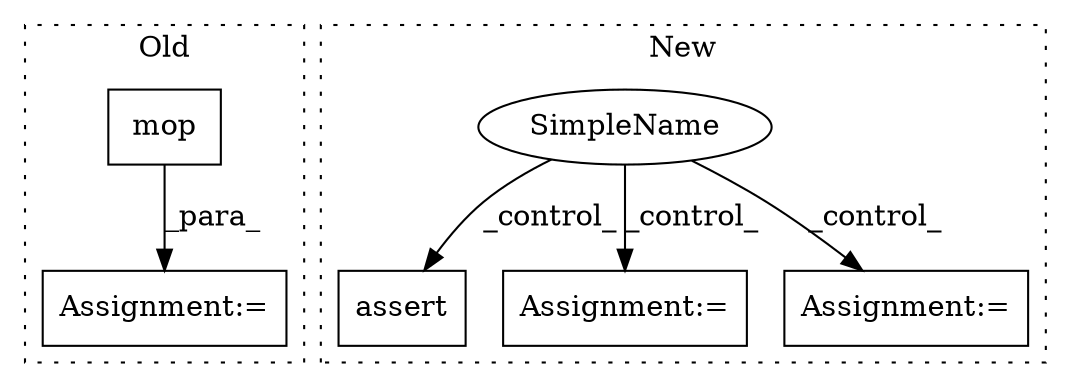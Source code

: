 digraph G {
subgraph cluster0 {
1 [label="mop" a="32" s="3031" l="5" shape="box"];
6 [label="Assignment:=" a="7" s="3030" l="1" shape="box"];
label = "Old";
style="dotted";
}
subgraph cluster1 {
2 [label="assert" a="6" s="3179" l="7" shape="box"];
3 [label="SimpleName" a="42" s="" l="" shape="ellipse"];
4 [label="Assignment:=" a="7" s="2926" l="11" shape="box"];
5 [label="Assignment:=" a="7" s="3027" l="10" shape="box"];
label = "New";
style="dotted";
}
1 -> 6 [label="_para_"];
3 -> 2 [label="_control_"];
3 -> 5 [label="_control_"];
3 -> 4 [label="_control_"];
}
